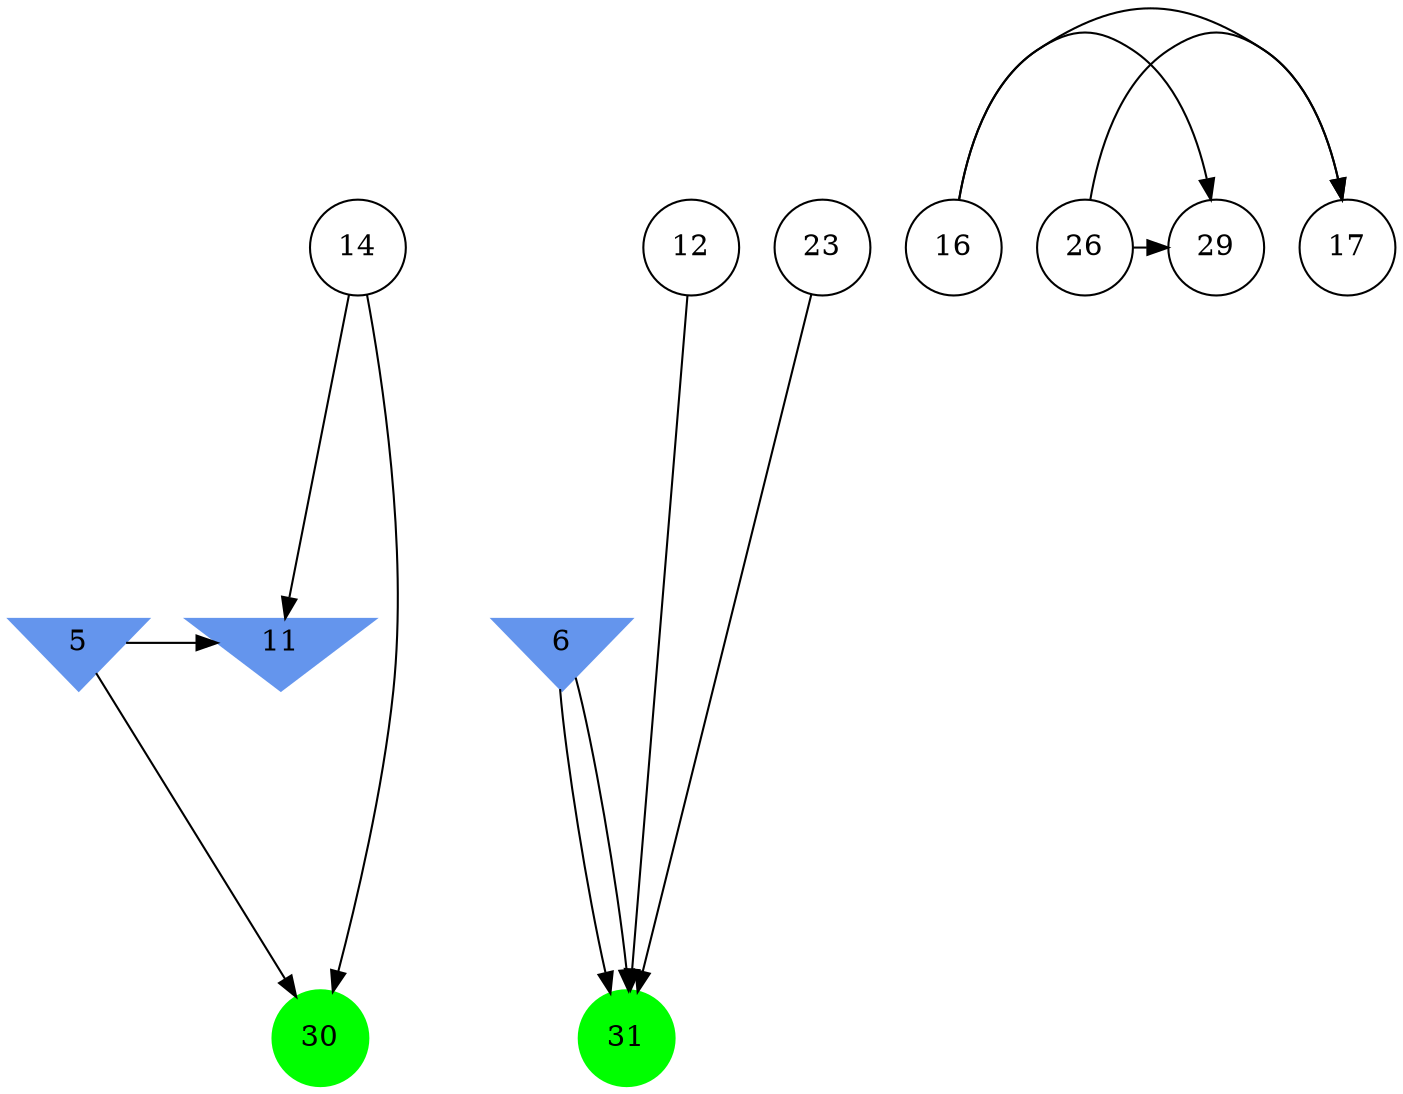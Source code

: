 digraph brain {
	ranksep=2.0;
	5 [shape=invtriangle,style=filled,color=cornflowerblue];
	6 [shape=invtriangle,style=filled,color=cornflowerblue];
	11 [shape=invtriangle,style=filled,color=cornflowerblue];
	12 [shape=circle,color=black];
	14 [shape=circle,color=black];
	16 [shape=circle,color=black];
	17 [shape=circle,color=black];
	23 [shape=circle,color=black];
	26 [shape=circle,color=black];
	29 [shape=circle,color=black];
	30 [shape=circle,style=filled,color=green];
	31 [shape=circle,style=filled,color=green];
	23	->	31;
	12	->	31;
	6	->	31;
	6	->	31;
	16	->	29;
	16	->	17;
	26	->	29;
	26	->	17;
	5	->	30;
	5	->	11;
	14	->	30;
	14	->	11;
	{ rank=same; 5; 6; 11; }
	{ rank=same; 12; 14; 16; 17; 23; 26; 29; }
	{ rank=same; 30; 31; }
}
